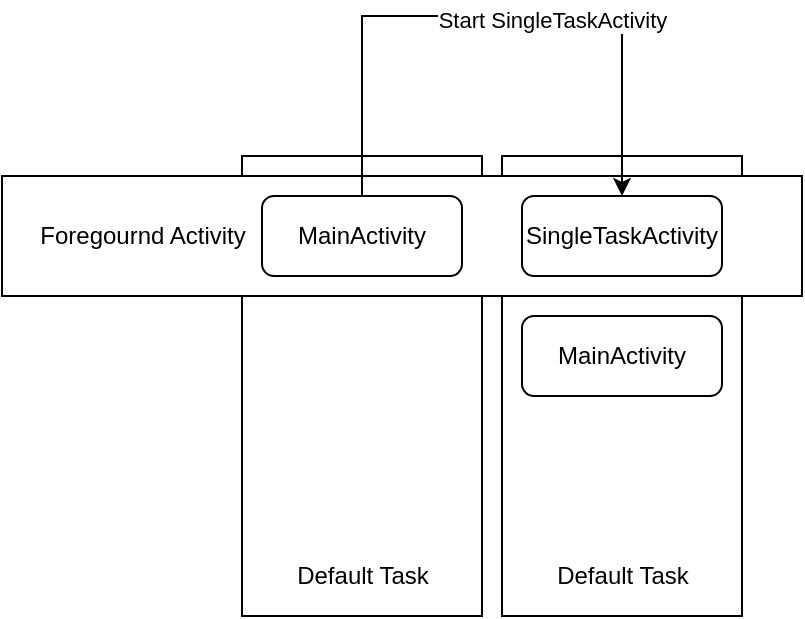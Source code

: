 <mxfile>
    <diagram id="0PHV5W_BhDWHK_lp21xw" name="Page-1">
        <mxGraphModel dx="1532" dy="430" grid="1" gridSize="10" guides="1" tooltips="1" connect="1" arrows="1" fold="1" page="1" pageScale="1" pageWidth="850" pageHeight="1100" math="0" shadow="0">
            <root>
                <mxCell id="0"/>
                <mxCell id="1" parent="0"/>
                <mxCell id="2" value="" style="whiteSpace=wrap;html=1;" vertex="1" parent="1">
                    <mxGeometry x="150" y="180" width="120" height="230" as="geometry"/>
                </mxCell>
                <mxCell id="3" value="" style="whiteSpace=wrap;html=1;" vertex="1" parent="1">
                    <mxGeometry x="20" y="180" width="120" height="230" as="geometry"/>
                </mxCell>
                <mxCell id="4" value="Default Task" style="text;html=1;align=center;verticalAlign=middle;resizable=0;points=[];autosize=1;" vertex="1" parent="1">
                    <mxGeometry x="40" y="380" width="80" height="20" as="geometry"/>
                </mxCell>
                <mxCell id="5" value="" style="rounded=0;whiteSpace=wrap;html=1;" vertex="1" parent="1">
                    <mxGeometry x="-100" y="190" width="400" height="60" as="geometry"/>
                </mxCell>
                <mxCell id="6" style="edgeStyle=orthogonalEdgeStyle;rounded=0;orthogonalLoop=1;jettySize=auto;html=1;entryX=0.5;entryY=0;entryDx=0;entryDy=0;" edge="1" parent="1" source="8" target="10">
                    <mxGeometry relative="1" as="geometry">
                        <Array as="points">
                            <mxPoint x="80" y="110"/>
                            <mxPoint x="210" y="110"/>
                        </Array>
                    </mxGeometry>
                </mxCell>
                <mxCell id="7" value="Start SingleTaskActivity" style="edgeLabel;html=1;align=center;verticalAlign=middle;resizable=0;points=[];" vertex="1" connectable="0" parent="6">
                    <mxGeometry x="0.191" y="-2" relative="1" as="geometry">
                        <mxPoint as="offset"/>
                    </mxGeometry>
                </mxCell>
                <mxCell id="8" value="MainActivity" style="rounded=1;whiteSpace=wrap;html=1;" vertex="1" parent="1">
                    <mxGeometry x="30" y="200" width="100" height="40" as="geometry"/>
                </mxCell>
                <mxCell id="9" value="Foregournd Activity" style="text;html=1;align=center;verticalAlign=middle;resizable=0;points=[];autosize=1;" vertex="1" parent="1">
                    <mxGeometry x="-90" y="210" width="120" height="20" as="geometry"/>
                </mxCell>
                <mxCell id="10" value="SingleTaskActivity" style="rounded=1;whiteSpace=wrap;html=1;" vertex="1" parent="1">
                    <mxGeometry x="160" y="200" width="100" height="40" as="geometry"/>
                </mxCell>
                <mxCell id="11" value="MainActivity" style="rounded=1;whiteSpace=wrap;html=1;" vertex="1" parent="1">
                    <mxGeometry x="160" y="260" width="100" height="40" as="geometry"/>
                </mxCell>
                <mxCell id="12" value="Default Task" style="text;html=1;align=center;verticalAlign=middle;resizable=0;points=[];autosize=1;" vertex="1" parent="1">
                    <mxGeometry x="170" y="380" width="80" height="20" as="geometry"/>
                </mxCell>
            </root>
        </mxGraphModel>
    </diagram>
</mxfile>
